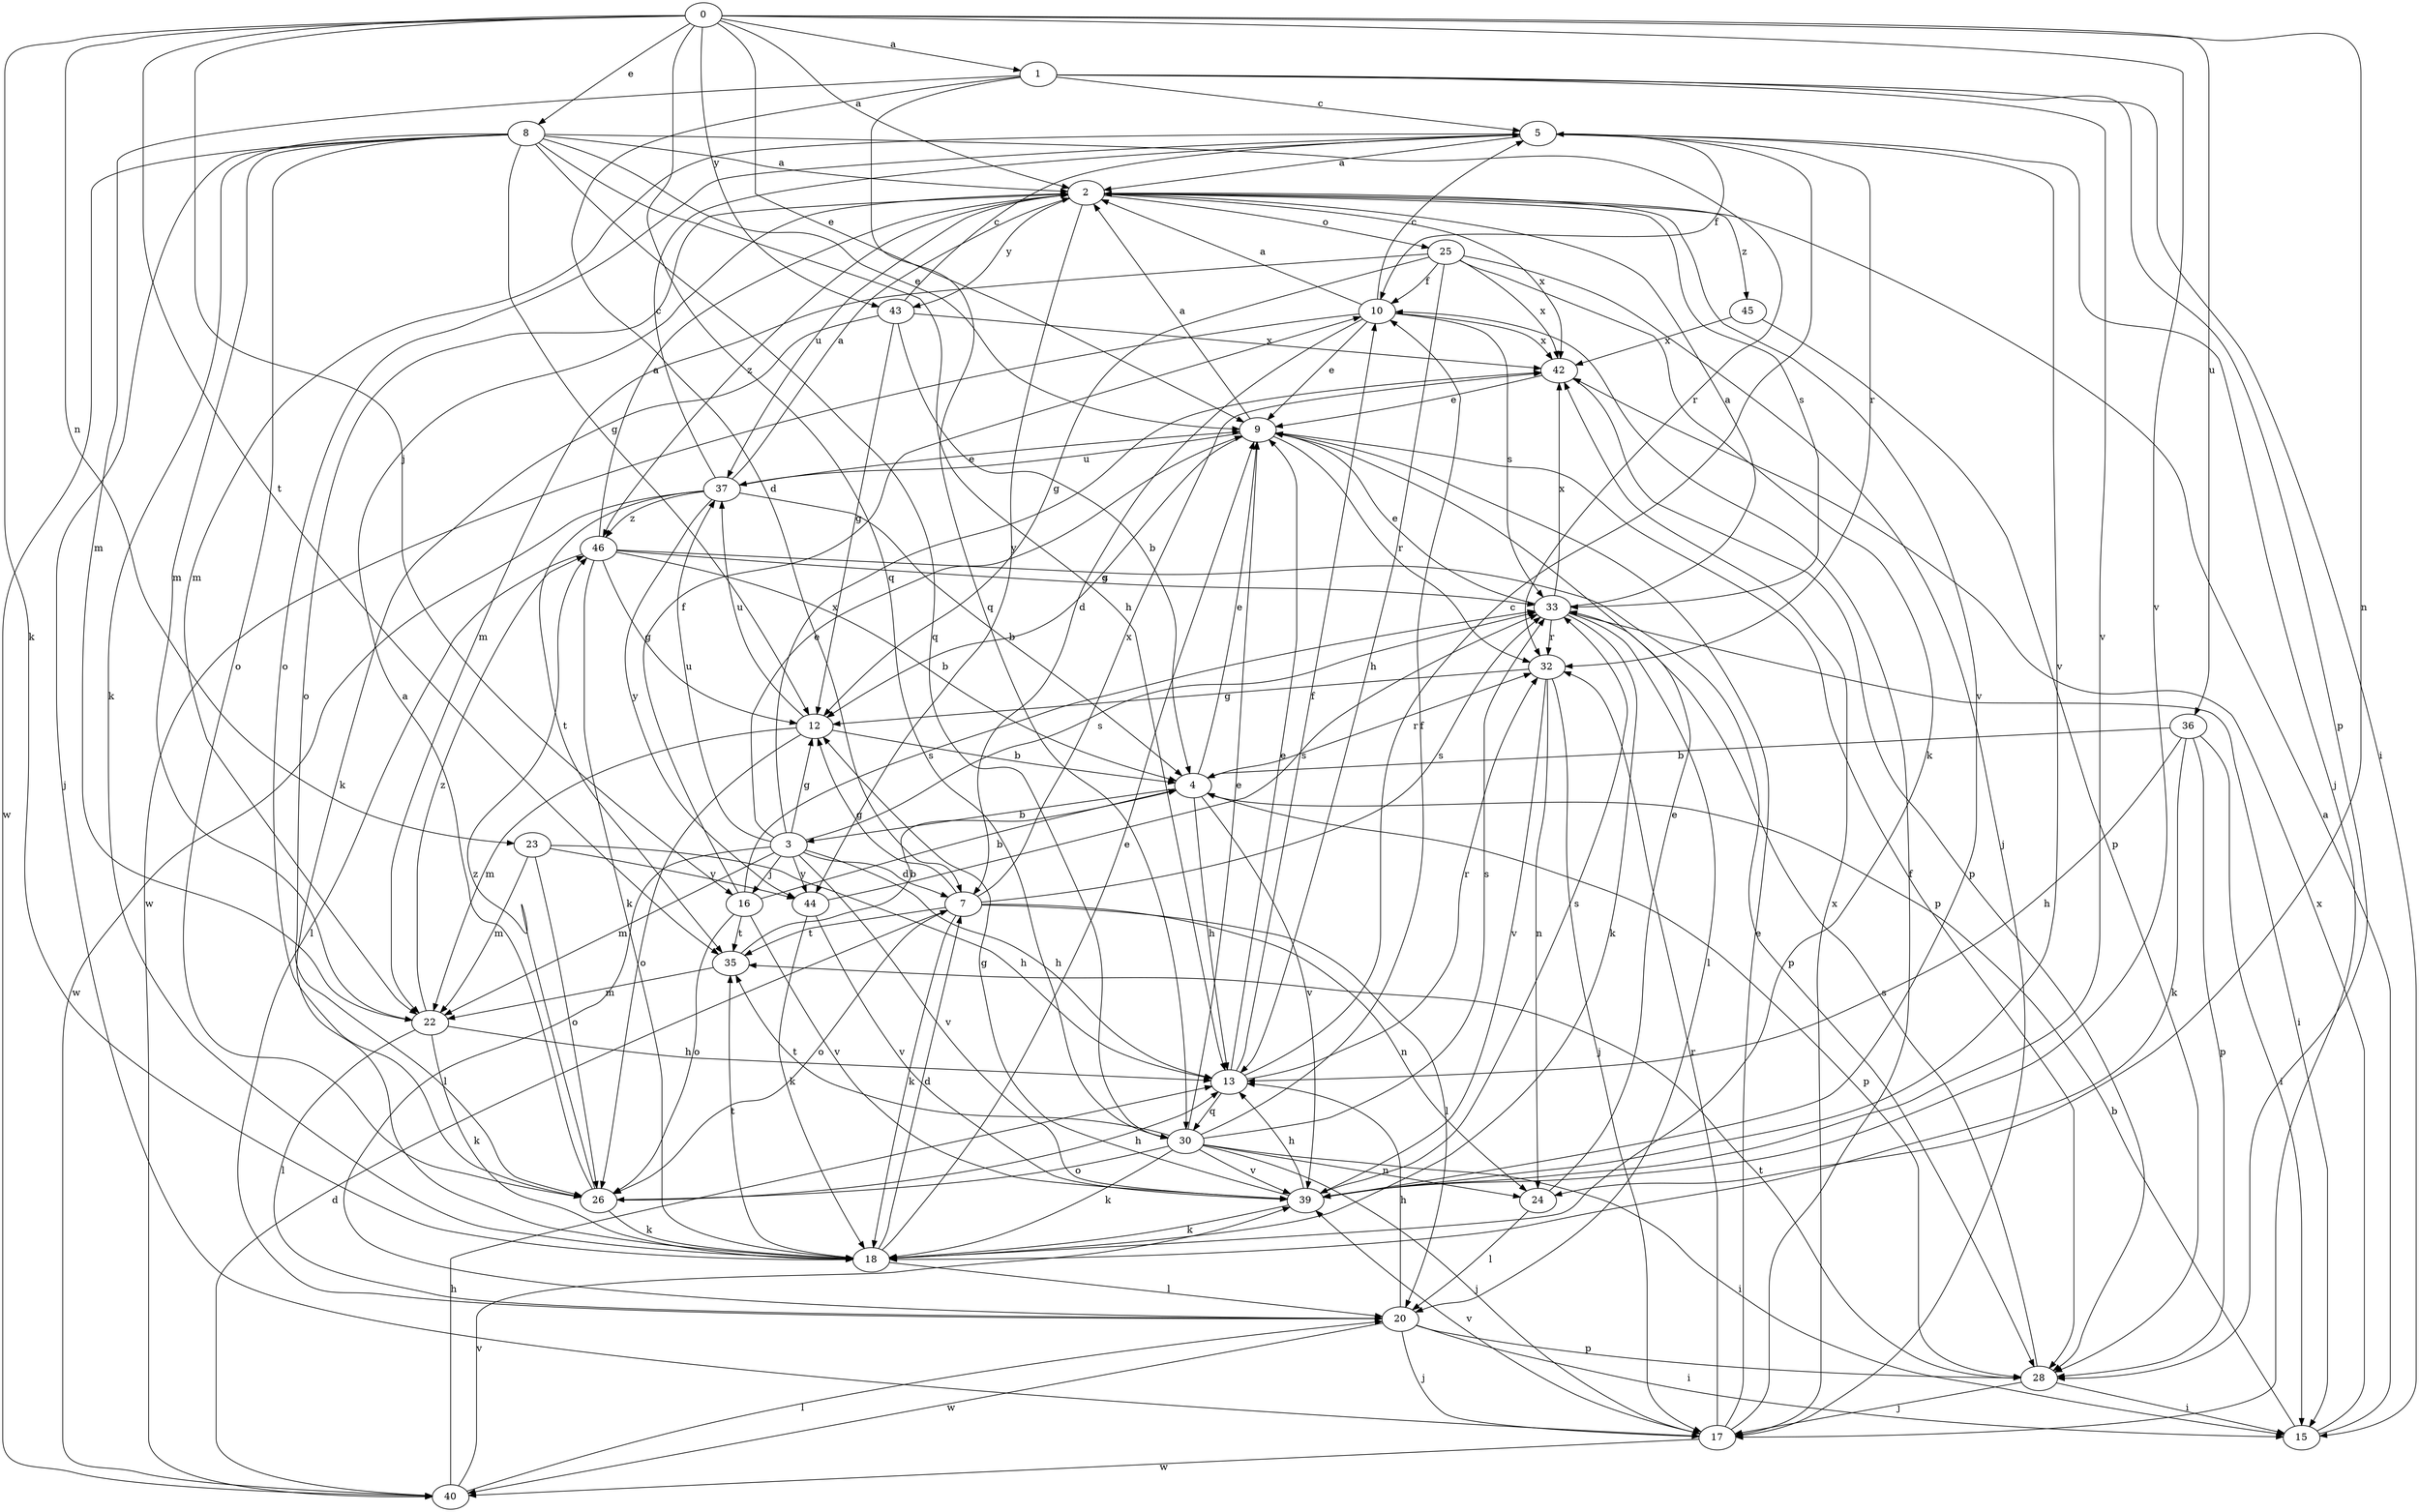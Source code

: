strict digraph  {
0;
1;
2;
3;
4;
5;
7;
8;
9;
10;
12;
13;
15;
16;
17;
18;
20;
22;
23;
24;
25;
26;
28;
30;
32;
33;
35;
36;
37;
39;
40;
42;
43;
44;
45;
46;
0 -> 1  [label=a];
0 -> 2  [label=a];
0 -> 8  [label=e];
0 -> 9  [label=e];
0 -> 16  [label=j];
0 -> 18  [label=k];
0 -> 23  [label=n];
0 -> 24  [label=n];
0 -> 30  [label=q];
0 -> 35  [label=t];
0 -> 36  [label=u];
0 -> 39  [label=v];
0 -> 43  [label=y];
1 -> 5  [label=c];
1 -> 7  [label=d];
1 -> 15  [label=i];
1 -> 22  [label=m];
1 -> 28  [label=p];
1 -> 30  [label=q];
1 -> 39  [label=v];
2 -> 25  [label=o];
2 -> 26  [label=o];
2 -> 33  [label=s];
2 -> 37  [label=u];
2 -> 39  [label=v];
2 -> 42  [label=x];
2 -> 43  [label=y];
2 -> 44  [label=y];
2 -> 45  [label=z];
2 -> 46  [label=z];
3 -> 7  [label=d];
3 -> 9  [label=e];
3 -> 12  [label=g];
3 -> 13  [label=h];
3 -> 16  [label=j];
3 -> 20  [label=l];
3 -> 22  [label=m];
3 -> 33  [label=s];
3 -> 37  [label=u];
3 -> 39  [label=v];
3 -> 42  [label=x];
3 -> 44  [label=y];
4 -> 3  [label=b];
4 -> 9  [label=e];
4 -> 13  [label=h];
4 -> 28  [label=p];
4 -> 32  [label=r];
4 -> 39  [label=v];
5 -> 2  [label=a];
5 -> 10  [label=f];
5 -> 17  [label=j];
5 -> 22  [label=m];
5 -> 26  [label=o];
5 -> 32  [label=r];
5 -> 39  [label=v];
7 -> 12  [label=g];
7 -> 18  [label=k];
7 -> 20  [label=l];
7 -> 24  [label=n];
7 -> 26  [label=o];
7 -> 33  [label=s];
7 -> 35  [label=t];
7 -> 42  [label=x];
8 -> 2  [label=a];
8 -> 9  [label=e];
8 -> 12  [label=g];
8 -> 13  [label=h];
8 -> 17  [label=j];
8 -> 18  [label=k];
8 -> 22  [label=m];
8 -> 26  [label=o];
8 -> 30  [label=q];
8 -> 32  [label=r];
8 -> 40  [label=w];
9 -> 2  [label=a];
9 -> 12  [label=g];
9 -> 28  [label=p];
9 -> 32  [label=r];
9 -> 37  [label=u];
10 -> 2  [label=a];
10 -> 5  [label=c];
10 -> 7  [label=d];
10 -> 9  [label=e];
10 -> 33  [label=s];
10 -> 40  [label=w];
10 -> 42  [label=x];
12 -> 4  [label=b];
12 -> 22  [label=m];
12 -> 26  [label=o];
12 -> 37  [label=u];
13 -> 5  [label=c];
13 -> 9  [label=e];
13 -> 10  [label=f];
13 -> 30  [label=q];
13 -> 32  [label=r];
15 -> 2  [label=a];
15 -> 4  [label=b];
15 -> 42  [label=x];
16 -> 4  [label=b];
16 -> 10  [label=f];
16 -> 26  [label=o];
16 -> 33  [label=s];
16 -> 35  [label=t];
16 -> 39  [label=v];
17 -> 9  [label=e];
17 -> 10  [label=f];
17 -> 32  [label=r];
17 -> 39  [label=v];
17 -> 40  [label=w];
17 -> 42  [label=x];
18 -> 7  [label=d];
18 -> 9  [label=e];
18 -> 20  [label=l];
18 -> 35  [label=t];
20 -> 13  [label=h];
20 -> 15  [label=i];
20 -> 17  [label=j];
20 -> 28  [label=p];
20 -> 40  [label=w];
22 -> 13  [label=h];
22 -> 18  [label=k];
22 -> 20  [label=l];
22 -> 46  [label=z];
23 -> 13  [label=h];
23 -> 22  [label=m];
23 -> 26  [label=o];
23 -> 44  [label=y];
24 -> 9  [label=e];
24 -> 20  [label=l];
25 -> 10  [label=f];
25 -> 12  [label=g];
25 -> 13  [label=h];
25 -> 17  [label=j];
25 -> 18  [label=k];
25 -> 22  [label=m];
25 -> 42  [label=x];
26 -> 2  [label=a];
26 -> 13  [label=h];
26 -> 18  [label=k];
26 -> 46  [label=z];
28 -> 15  [label=i];
28 -> 17  [label=j];
28 -> 33  [label=s];
28 -> 35  [label=t];
30 -> 9  [label=e];
30 -> 10  [label=f];
30 -> 15  [label=i];
30 -> 17  [label=j];
30 -> 18  [label=k];
30 -> 24  [label=n];
30 -> 26  [label=o];
30 -> 33  [label=s];
30 -> 35  [label=t];
30 -> 39  [label=v];
32 -> 12  [label=g];
32 -> 17  [label=j];
32 -> 24  [label=n];
32 -> 39  [label=v];
33 -> 2  [label=a];
33 -> 9  [label=e];
33 -> 15  [label=i];
33 -> 18  [label=k];
33 -> 20  [label=l];
33 -> 32  [label=r];
33 -> 42  [label=x];
35 -> 4  [label=b];
35 -> 22  [label=m];
36 -> 4  [label=b];
36 -> 13  [label=h];
36 -> 15  [label=i];
36 -> 18  [label=k];
36 -> 28  [label=p];
37 -> 2  [label=a];
37 -> 4  [label=b];
37 -> 5  [label=c];
37 -> 9  [label=e];
37 -> 35  [label=t];
37 -> 40  [label=w];
37 -> 44  [label=y];
37 -> 46  [label=z];
39 -> 12  [label=g];
39 -> 13  [label=h];
39 -> 18  [label=k];
39 -> 33  [label=s];
40 -> 7  [label=d];
40 -> 13  [label=h];
40 -> 20  [label=l];
40 -> 39  [label=v];
42 -> 9  [label=e];
42 -> 28  [label=p];
43 -> 4  [label=b];
43 -> 5  [label=c];
43 -> 12  [label=g];
43 -> 18  [label=k];
43 -> 42  [label=x];
44 -> 18  [label=k];
44 -> 33  [label=s];
44 -> 39  [label=v];
45 -> 28  [label=p];
45 -> 42  [label=x];
46 -> 2  [label=a];
46 -> 4  [label=b];
46 -> 12  [label=g];
46 -> 18  [label=k];
46 -> 20  [label=l];
46 -> 28  [label=p];
46 -> 33  [label=s];
}
